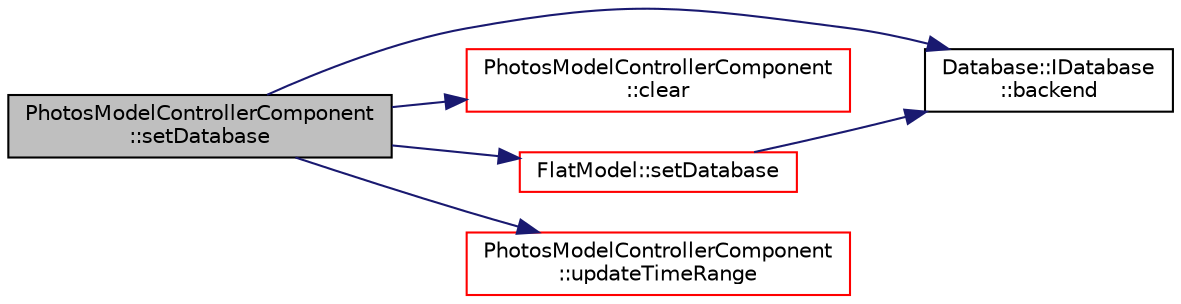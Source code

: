digraph "PhotosModelControllerComponent::setDatabase"
{
 // LATEX_PDF_SIZE
  edge [fontname="Helvetica",fontsize="10",labelfontname="Helvetica",labelfontsize="10"];
  node [fontname="Helvetica",fontsize="10",shape=record];
  rankdir="LR";
  Node1 [label="PhotosModelControllerComponent\l::setDatabase",height=0.2,width=0.4,color="black", fillcolor="grey75", style="filled", fontcolor="black",tooltip=" "];
  Node1 -> Node2 [color="midnightblue",fontsize="10",style="solid",fontname="Helvetica"];
  Node2 [label="Database::IDatabase\l::backend",height=0.2,width=0.4,color="black", fillcolor="white", style="filled",URL="$struct_database_1_1_i_database.html#a82cb978c80502fa0439ccb9bd68ac0f1",tooltip=" "];
  Node1 -> Node3 [color="midnightblue",fontsize="10",style="solid",fontname="Helvetica"];
  Node3 [label="PhotosModelControllerComponent\l::clear",height=0.2,width=0.4,color="red", fillcolor="white", style="filled",URL="$class_photos_model_controller_component.html#a2f7a33db1f18fe0b97ea11af01da3db6",tooltip=" "];
  Node1 -> Node5 [color="midnightblue",fontsize="10",style="solid",fontname="Helvetica"];
  Node5 [label="FlatModel::setDatabase",height=0.2,width=0.4,color="red", fillcolor="white", style="filled",URL="$class_flat_model.html#a2737a8ce4698c5aa45a9b9c50b799aea",tooltip=" "];
  Node5 -> Node2 [color="midnightblue",fontsize="10",style="solid",fontname="Helvetica"];
  Node1 -> Node29 [color="midnightblue",fontsize="10",style="solid",fontname="Helvetica"];
  Node29 [label="PhotosModelControllerComponent\l::updateTimeRange",height=0.2,width=0.4,color="red", fillcolor="white", style="filled",URL="$class_photos_model_controller_component.html#a95928dce8f42102f559369e1021598ad",tooltip=" "];
}
